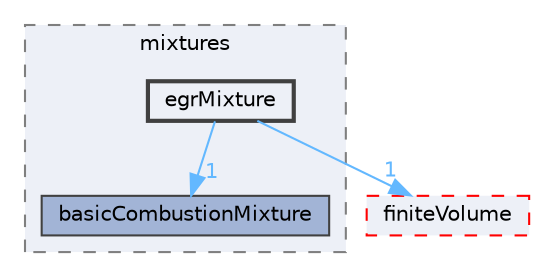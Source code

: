 digraph "src/thermophysicalModels/reactionThermo/mixtures/egrMixture"
{
 // LATEX_PDF_SIZE
  bgcolor="transparent";
  edge [fontname=Helvetica,fontsize=10,labelfontname=Helvetica,labelfontsize=10];
  node [fontname=Helvetica,fontsize=10,shape=box,height=0.2,width=0.4];
  compound=true
  subgraph clusterdir_4c3899116fa10d6c6748b991d6c665d1 {
    graph [ bgcolor="#edf0f7", pencolor="grey50", label="mixtures", fontname=Helvetica,fontsize=10 style="filled,dashed", URL="dir_4c3899116fa10d6c6748b991d6c665d1.html",tooltip=""]
  dir_304be2c3c3e20d27db4225b2b34f5ead [label="basicCombustionMixture", fillcolor="#a2b4d6", color="grey25", style="filled", URL="dir_304be2c3c3e20d27db4225b2b34f5ead.html",tooltip=""];
  dir_2374790e2b96731a62dbad823312fc23 [label="egrMixture", fillcolor="#edf0f7", color="grey25", style="filled,bold", URL="dir_2374790e2b96731a62dbad823312fc23.html",tooltip=""];
  }
  dir_9bd15774b555cf7259a6fa18f99fe99b [label="finiteVolume", fillcolor="#edf0f7", color="red", style="filled,dashed", URL="dir_9bd15774b555cf7259a6fa18f99fe99b.html",tooltip=""];
  dir_2374790e2b96731a62dbad823312fc23->dir_304be2c3c3e20d27db4225b2b34f5ead [headlabel="1", labeldistance=1.5 headhref="dir_001119_000222.html" href="dir_001119_000222.html" color="steelblue1" fontcolor="steelblue1"];
  dir_2374790e2b96731a62dbad823312fc23->dir_9bd15774b555cf7259a6fa18f99fe99b [headlabel="1", labeldistance=1.5 headhref="dir_001119_001387.html" href="dir_001119_001387.html" color="steelblue1" fontcolor="steelblue1"];
}
